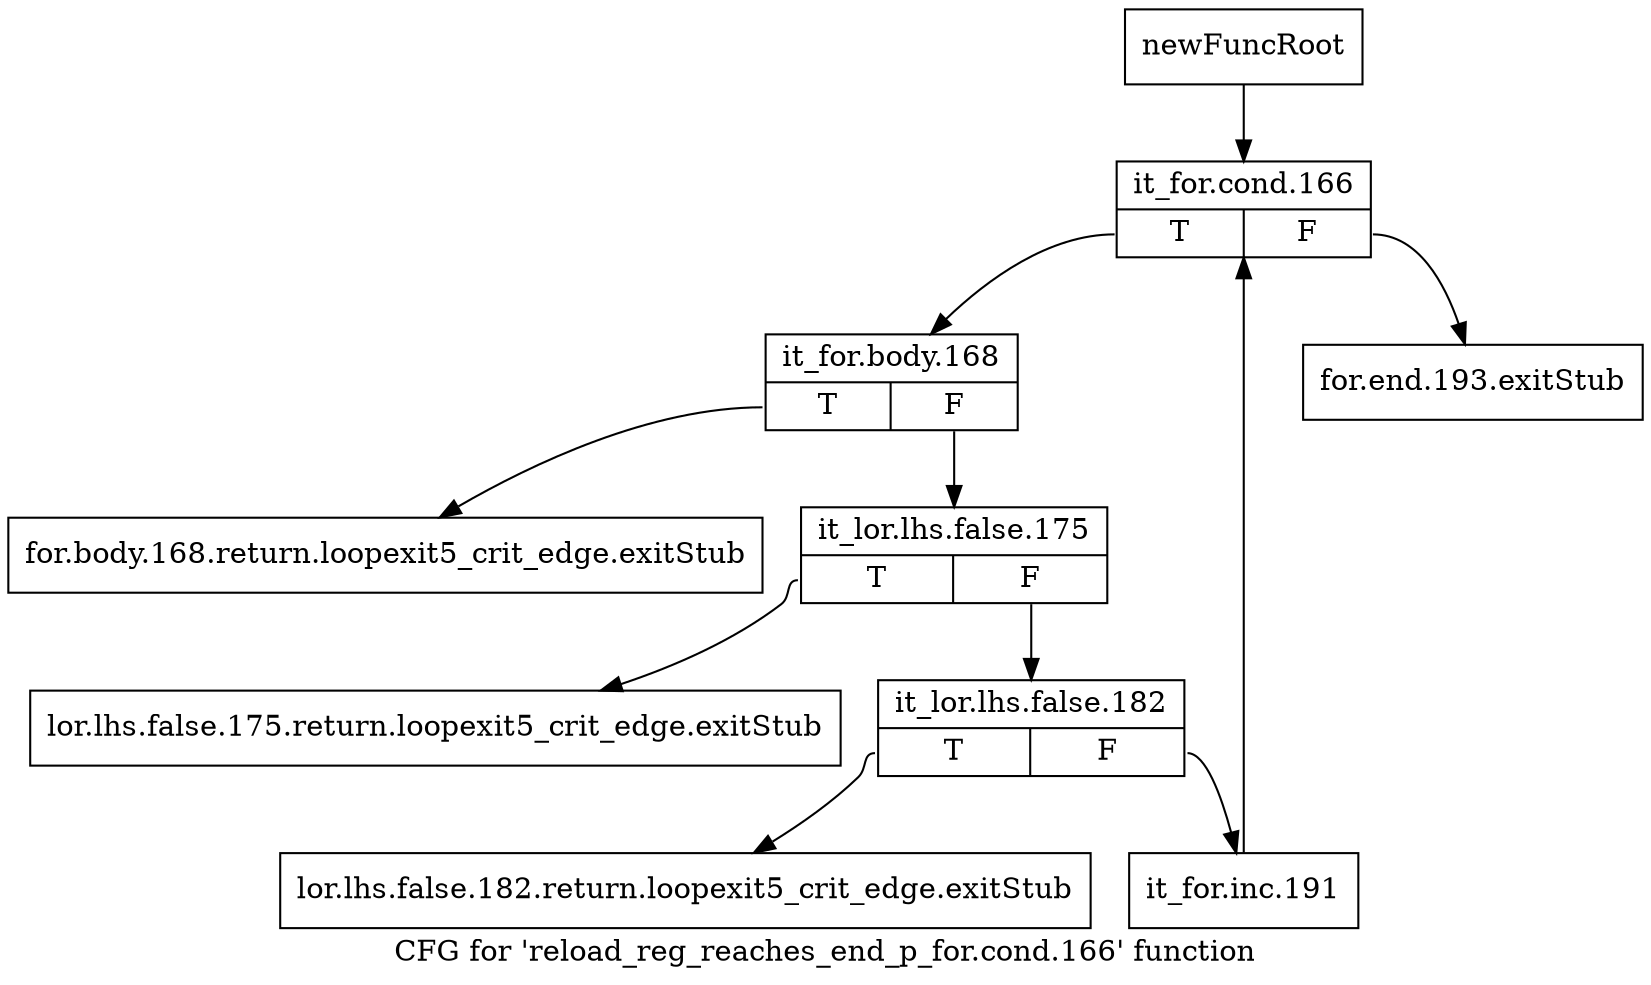 digraph "CFG for 'reload_reg_reaches_end_p_for.cond.166' function" {
	label="CFG for 'reload_reg_reaches_end_p_for.cond.166' function";

	Node0xbf68340 [shape=record,label="{newFuncRoot}"];
	Node0xbf68340 -> Node0xbf684d0;
	Node0xbf68390 [shape=record,label="{for.end.193.exitStub}"];
	Node0xbf683e0 [shape=record,label="{for.body.168.return.loopexit5_crit_edge.exitStub}"];
	Node0xbf68430 [shape=record,label="{lor.lhs.false.175.return.loopexit5_crit_edge.exitStub}"];
	Node0xbf68480 [shape=record,label="{lor.lhs.false.182.return.loopexit5_crit_edge.exitStub}"];
	Node0xbf684d0 [shape=record,label="{it_for.cond.166|{<s0>T|<s1>F}}"];
	Node0xbf684d0:s0 -> Node0xbf68520;
	Node0xbf684d0:s1 -> Node0xbf68390;
	Node0xbf68520 [shape=record,label="{it_for.body.168|{<s0>T|<s1>F}}"];
	Node0xbf68520:s0 -> Node0xbf683e0;
	Node0xbf68520:s1 -> Node0xbf68570;
	Node0xbf68570 [shape=record,label="{it_lor.lhs.false.175|{<s0>T|<s1>F}}"];
	Node0xbf68570:s0 -> Node0xbf68430;
	Node0xbf68570:s1 -> Node0xbf685c0;
	Node0xbf685c0 [shape=record,label="{it_lor.lhs.false.182|{<s0>T|<s1>F}}"];
	Node0xbf685c0:s0 -> Node0xbf68480;
	Node0xbf685c0:s1 -> Node0xbf68610;
	Node0xbf68610 [shape=record,label="{it_for.inc.191}"];
	Node0xbf68610 -> Node0xbf684d0;
}

